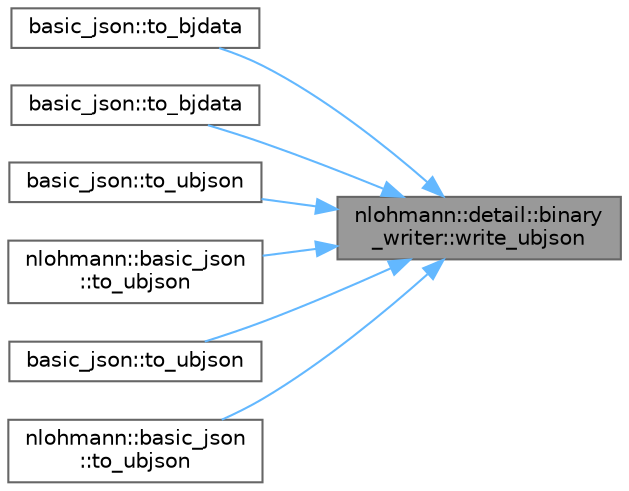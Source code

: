 digraph "nlohmann::detail::binary_writer::write_ubjson"
{
 // LATEX_PDF_SIZE
  bgcolor="transparent";
  edge [fontname=Helvetica,fontsize=10,labelfontname=Helvetica,labelfontsize=10];
  node [fontname=Helvetica,fontsize=10,shape=box,height=0.2,width=0.4];
  rankdir="RL";
  Node1 [id="Node000001",label="nlohmann::detail::binary\l_writer::write_ubjson",height=0.2,width=0.4,color="gray40", fillcolor="grey60", style="filled", fontcolor="black",tooltip=" "];
  Node1 -> Node2 [id="edge1_Node000001_Node000002",dir="back",color="steelblue1",style="solid",tooltip=" "];
  Node2 [id="Node000002",label="basic_json::to_bjdata",height=0.2,width=0.4,color="grey40", fillcolor="white", style="filled",URL="$classbasic__json.html#a1fa9828fcbe4e33c9a036834564f7dbd",tooltip="create a BJData serialization of a given JSON value"];
  Node1 -> Node3 [id="edge2_Node000001_Node000003",dir="back",color="steelblue1",style="solid",tooltip=" "];
  Node3 [id="Node000003",label="basic_json::to_bjdata",height=0.2,width=0.4,color="grey40", fillcolor="white", style="filled",URL="$classbasic__json.html#a2736658c256401394059599f97139ee9",tooltip="create a BJData serialization of a given JSON value"];
  Node1 -> Node4 [id="edge3_Node000001_Node000004",dir="back",color="steelblue1",style="solid",tooltip=" "];
  Node4 [id="Node000004",label="basic_json::to_ubjson",height=0.2,width=0.4,color="grey40", fillcolor="white", style="filled",URL="$classbasic__json.html#ab8b6c6cc3ba1b49af628fe0ec8c73b77",tooltip="create a UBJSON serialization of a given JSON value"];
  Node1 -> Node5 [id="edge4_Node000001_Node000005",dir="back",color="steelblue1",style="solid",tooltip=" "];
  Node5 [id="Node000005",label="nlohmann::basic_json\l::to_ubjson",height=0.2,width=0.4,color="grey40", fillcolor="white", style="filled",URL="$classnlohmann_1_1basic__json.html#a6d133cf7b2e729e9e215edeba5726116",tooltip="create a UBJSON serialization of a given JSON value"];
  Node1 -> Node6 [id="edge5_Node000001_Node000006",dir="back",color="steelblue1",style="solid",tooltip=" "];
  Node6 [id="Node000006",label="basic_json::to_ubjson",height=0.2,width=0.4,color="grey40", fillcolor="white", style="filled",URL="$classbasic__json.html#ada3d71f1dcfea24465d364b815d11445",tooltip="create a UBJSON serialization of a given JSON value"];
  Node1 -> Node7 [id="edge6_Node000001_Node000007",dir="back",color="steelblue1",style="solid",tooltip=" "];
  Node7 [id="Node000007",label="nlohmann::basic_json\l::to_ubjson",height=0.2,width=0.4,color="grey40", fillcolor="white", style="filled",URL="$classnlohmann_1_1basic__json.html#aa9fa5da521622c6c655581840da75090",tooltip="create a UBJSON serialization of a given JSON value"];
}
